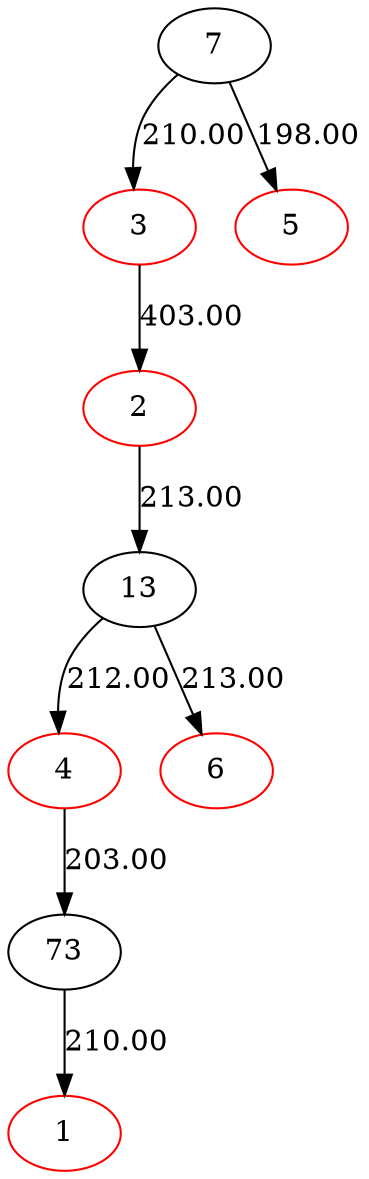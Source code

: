 digraph {
1[color=red]
2[color=red]
3[color=red]
4[color=red]
5[color=red]
6[color=red]
7[color=black]
73[color=black]
13[color=black]
13->4[label=212.00]
13->6[label=213.00]
3->2[label=403.00]
7->3[label=210.00]
73->1[label=210.00]
7->5[label=198.00]
4->73[label=203.00]
2->13[label=213.00]
}